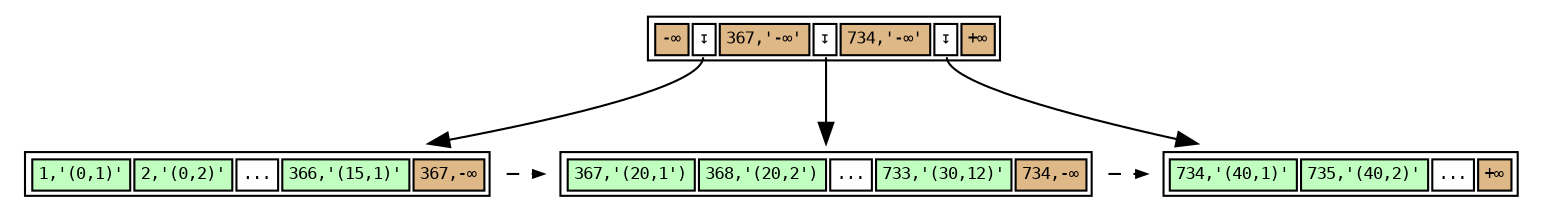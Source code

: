 // Example B-Tree graph
//
// Breadth-first order
//
// Start from root, go left to right
//
// Workflow:
//
// $ dot -T svg btree.dot -o btree.svg;

digraph nbtree {
graph [fontname = "monospace"];
node [shape = none,height=.1,fontname = "monospace",fontsize=8];
// Level 1 (root level)
// Downlinks + highkey:
rootnode[ label=<<table>
                    <tr>
                        <td bgcolor='burlywood' port="s0">-&infin;</td>
                        <td bgcolor='white' port="d0">&#8615;</td>
                        <td bgcolor='burlywood' port="s1">367,'-&infin;'</td>
                        <td bgcolor='white' port="d1">&#8615;</td>
                        <td bgcolor='burlywood' port="s2">734,'-&infin;'</td>
                        <td bgcolor='white' port="d2">&#8615;</td>
                        <td bgcolor='burlywood' port="hk">+&infin;</td>
                    </tr>
                </table>
               >
        ];
// Downlink arrows to children:
"rootnode":d0 -> "leafnode_1"
"rootnode":d1 -> "leafnode_2"
"rootnode":d2 -> "leafnode_3"

// sibling pointer:
// (None)


// Level 0 (leaf level)
leafnode_1[ label=<<table>
                    <tr>
                        <td bgcolor='darkseagreen1' port="t0">1,'(0,1)'</td>
                        <td bgcolor='darkseagreen1' port="t1">2,'(0,2)'</td>
                        <td bgcolor='white' port="t2">...</td>
                        <td bgcolor='darkseagreen1' port="t1">366,'(15,1)'</td>
                        <td bgcolor='burlywood' port="hk">367,-&infin;</td>
                    </tr>
                </table>
               >
        ];
// sibling pointer:
"leafnode_1" -> "leafnode_2"[constraint=false,color=black,style=dashed,arrowsize=0.5]
leafnode_2[ label=<<table>
                    <tr>
                        <td bgcolor='darkseagreen1' port="t0">367,'(20,1')</td>
                        <td bgcolor='darkseagreen1' port="t1">368,'(20,2')</td>
                        <td bgcolor='white' port="t2">...</td>
                        <td bgcolor='darkseagreen1' port="t1">733,'(30,12)'</td>
                        <td bgcolor='burlywood' port="hk">734,-&infin;</td>
                    </tr>
                </table>
               >
        ];
// sibling pointer:
"leafnode_2" -> "leafnode_3"[constraint=false,color=black,style=dashed,arrowsize=0.5]
leafnode_3[ label=<<table>
                    <tr>
                        <td bgcolor='darkseagreen1' port="t0">734,'(40,1)'</td>
                        <td bgcolor='darkseagreen1' port="t1">735,'(40,2)'</td>
                        <td bgcolor='white' port="t2">...</td>
                        <td bgcolor='burlywood' port="hk">+&infin;</td>
                    </tr>
                </table>
               >
        ];

//Force alignment from root to internal to leaf levels:
//edge[style=invis];
//"rootnode":s4 -> "leafnode_3":hk
}
